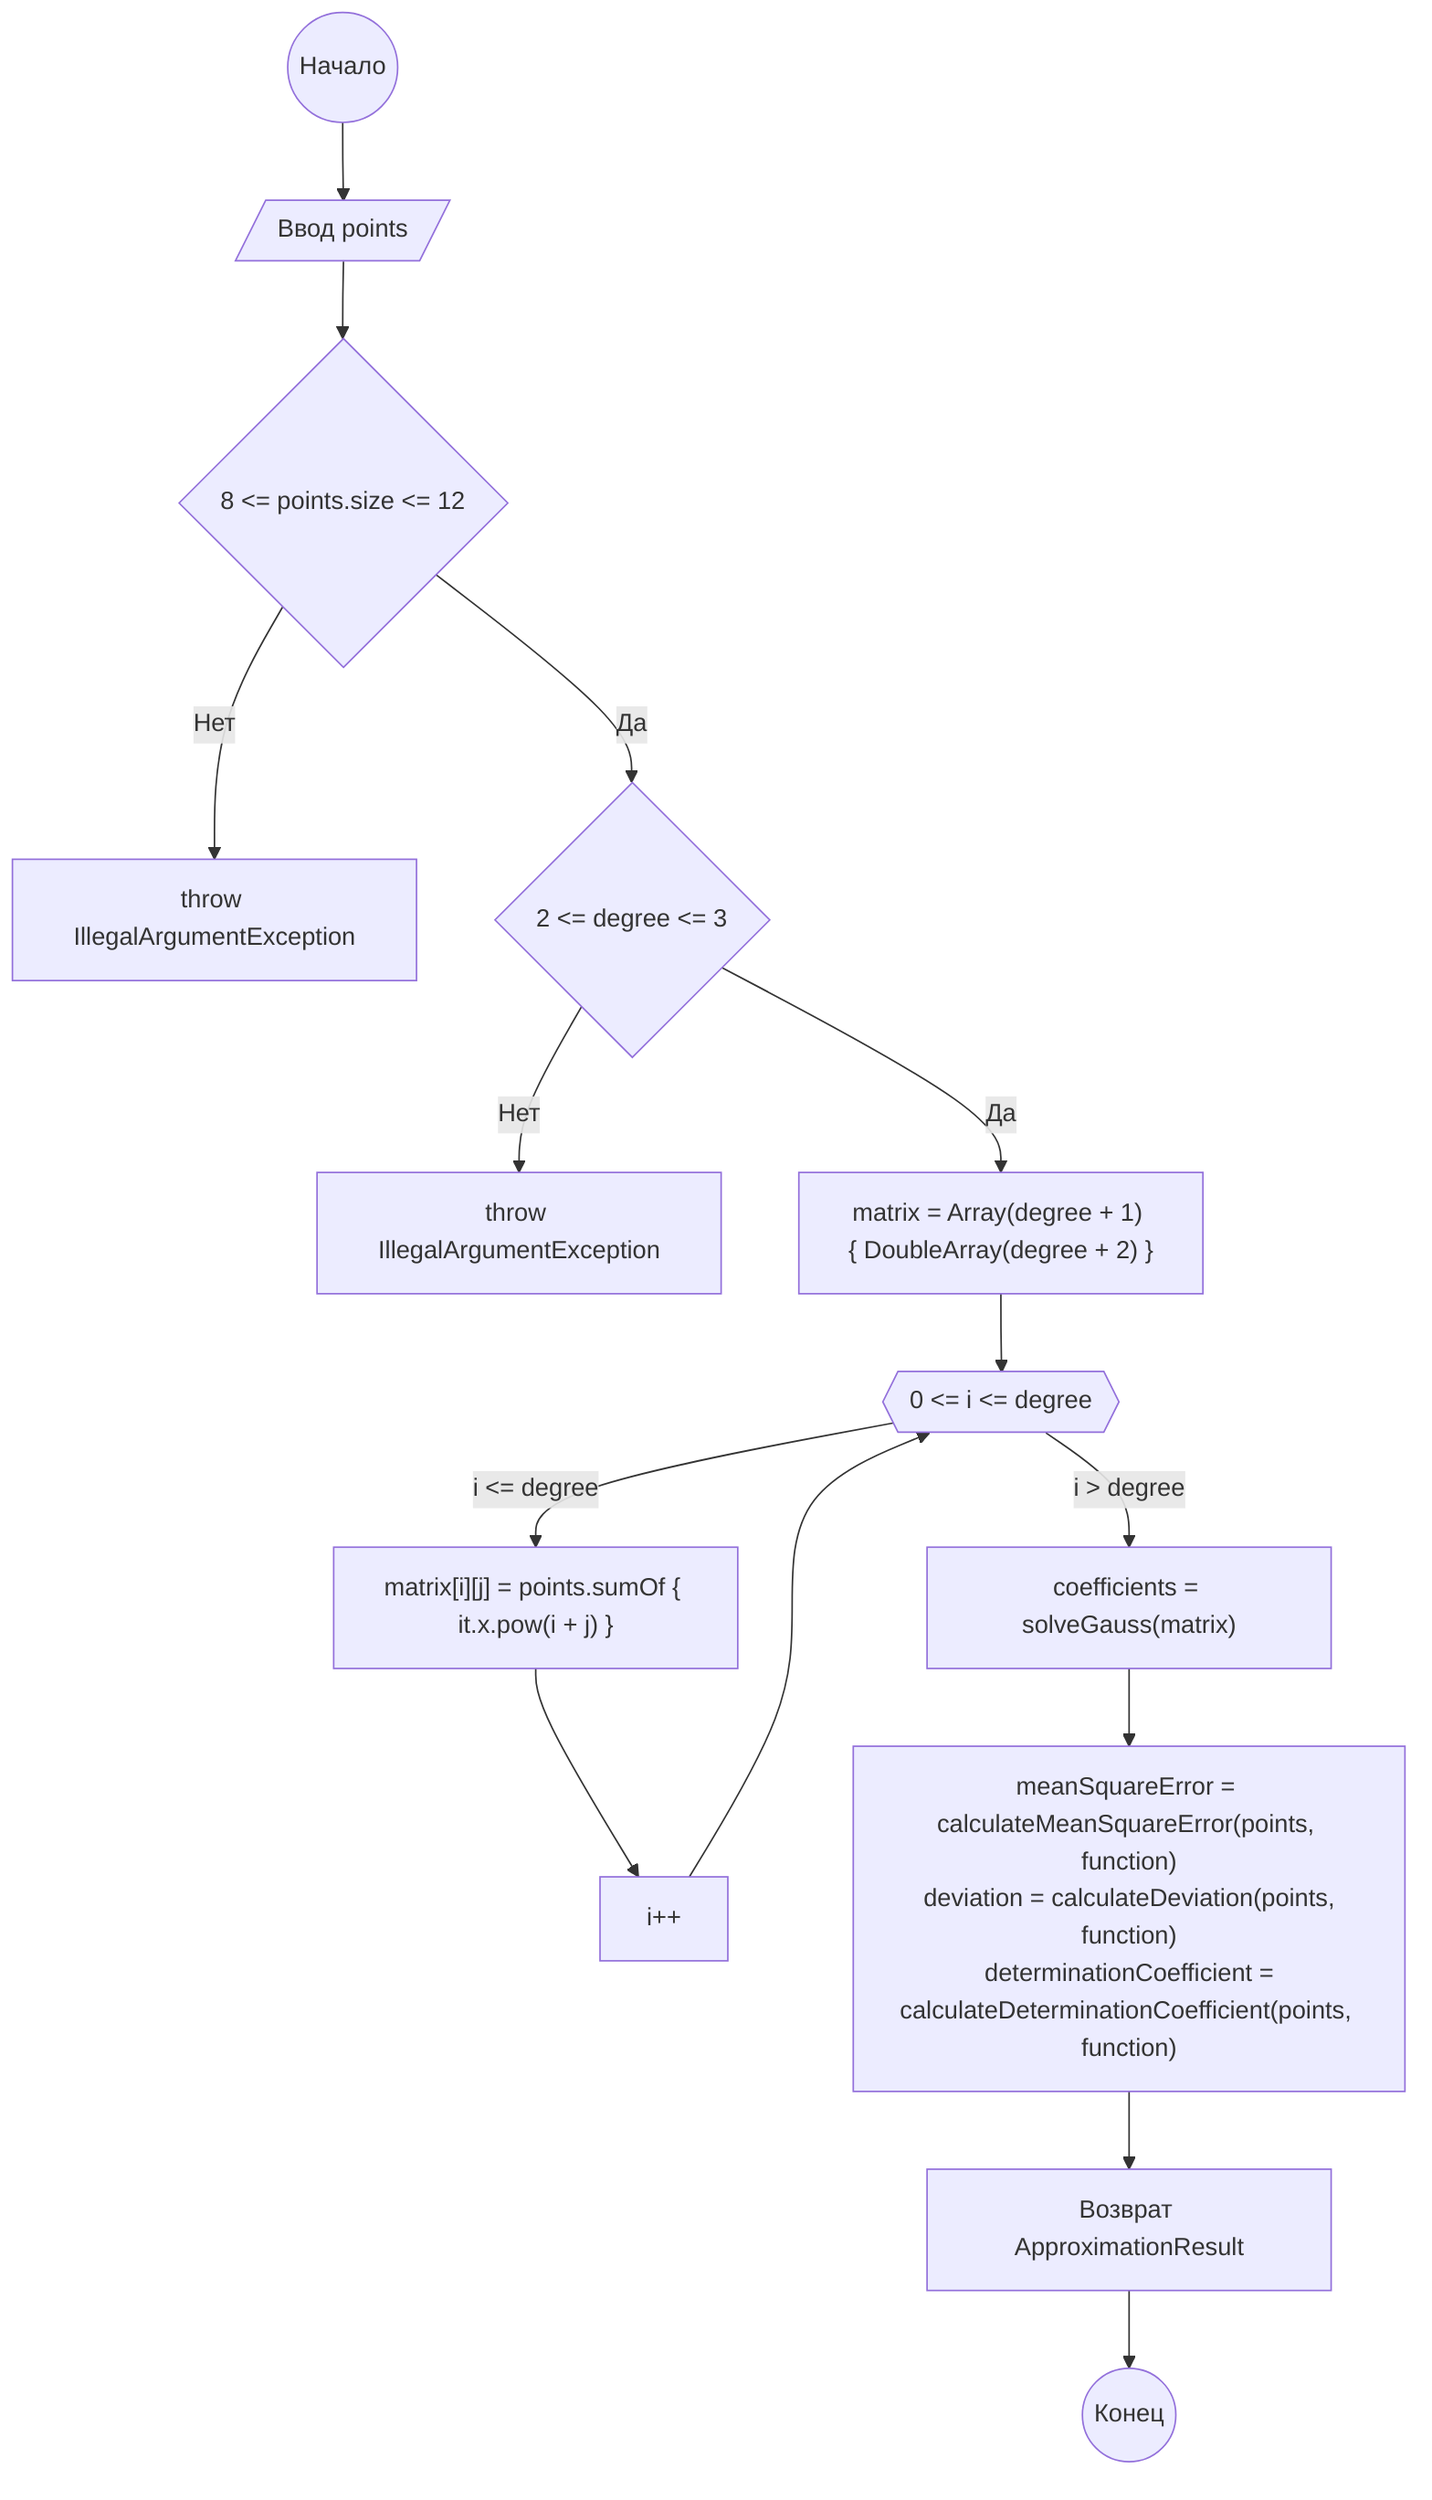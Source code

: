 flowchart TD
    A(("Начало")) --> B[/"Ввод points"/]
    B --> C{"8 <= points.size <= 12"}
    C -->|"Нет"| D["throw IllegalArgumentException"]
    C -->|"Да"| E{"2 <= degree <= 3"}
    E -->|"Нет"| F["throw IllegalArgumentException"]
    E -->|"Да"| G[" matrix = Array(degree + 1) { DoubleArray(degree + 2) }"]
    G --> H{{"0 <= i <= degree"}}
    H -->|"i <= degree"| I["matrix[i][j] = points.sumOf { it.x.pow(i + j) }"]
    I --> J["i++"]
    J --> H
    H -->|"i > degree"| K[" coefficients = solveGauss(matrix)"]
    K --> M[" meanSquareError = calculateMeanSquareError(points, function)\n deviation = calculateDeviation(points, function)\n determinationCoefficient = calculateDeterminationCoefficient(points, function)"]
    M --> N["Возврат ApproximationResult"]
    N --> O(("Конец"))